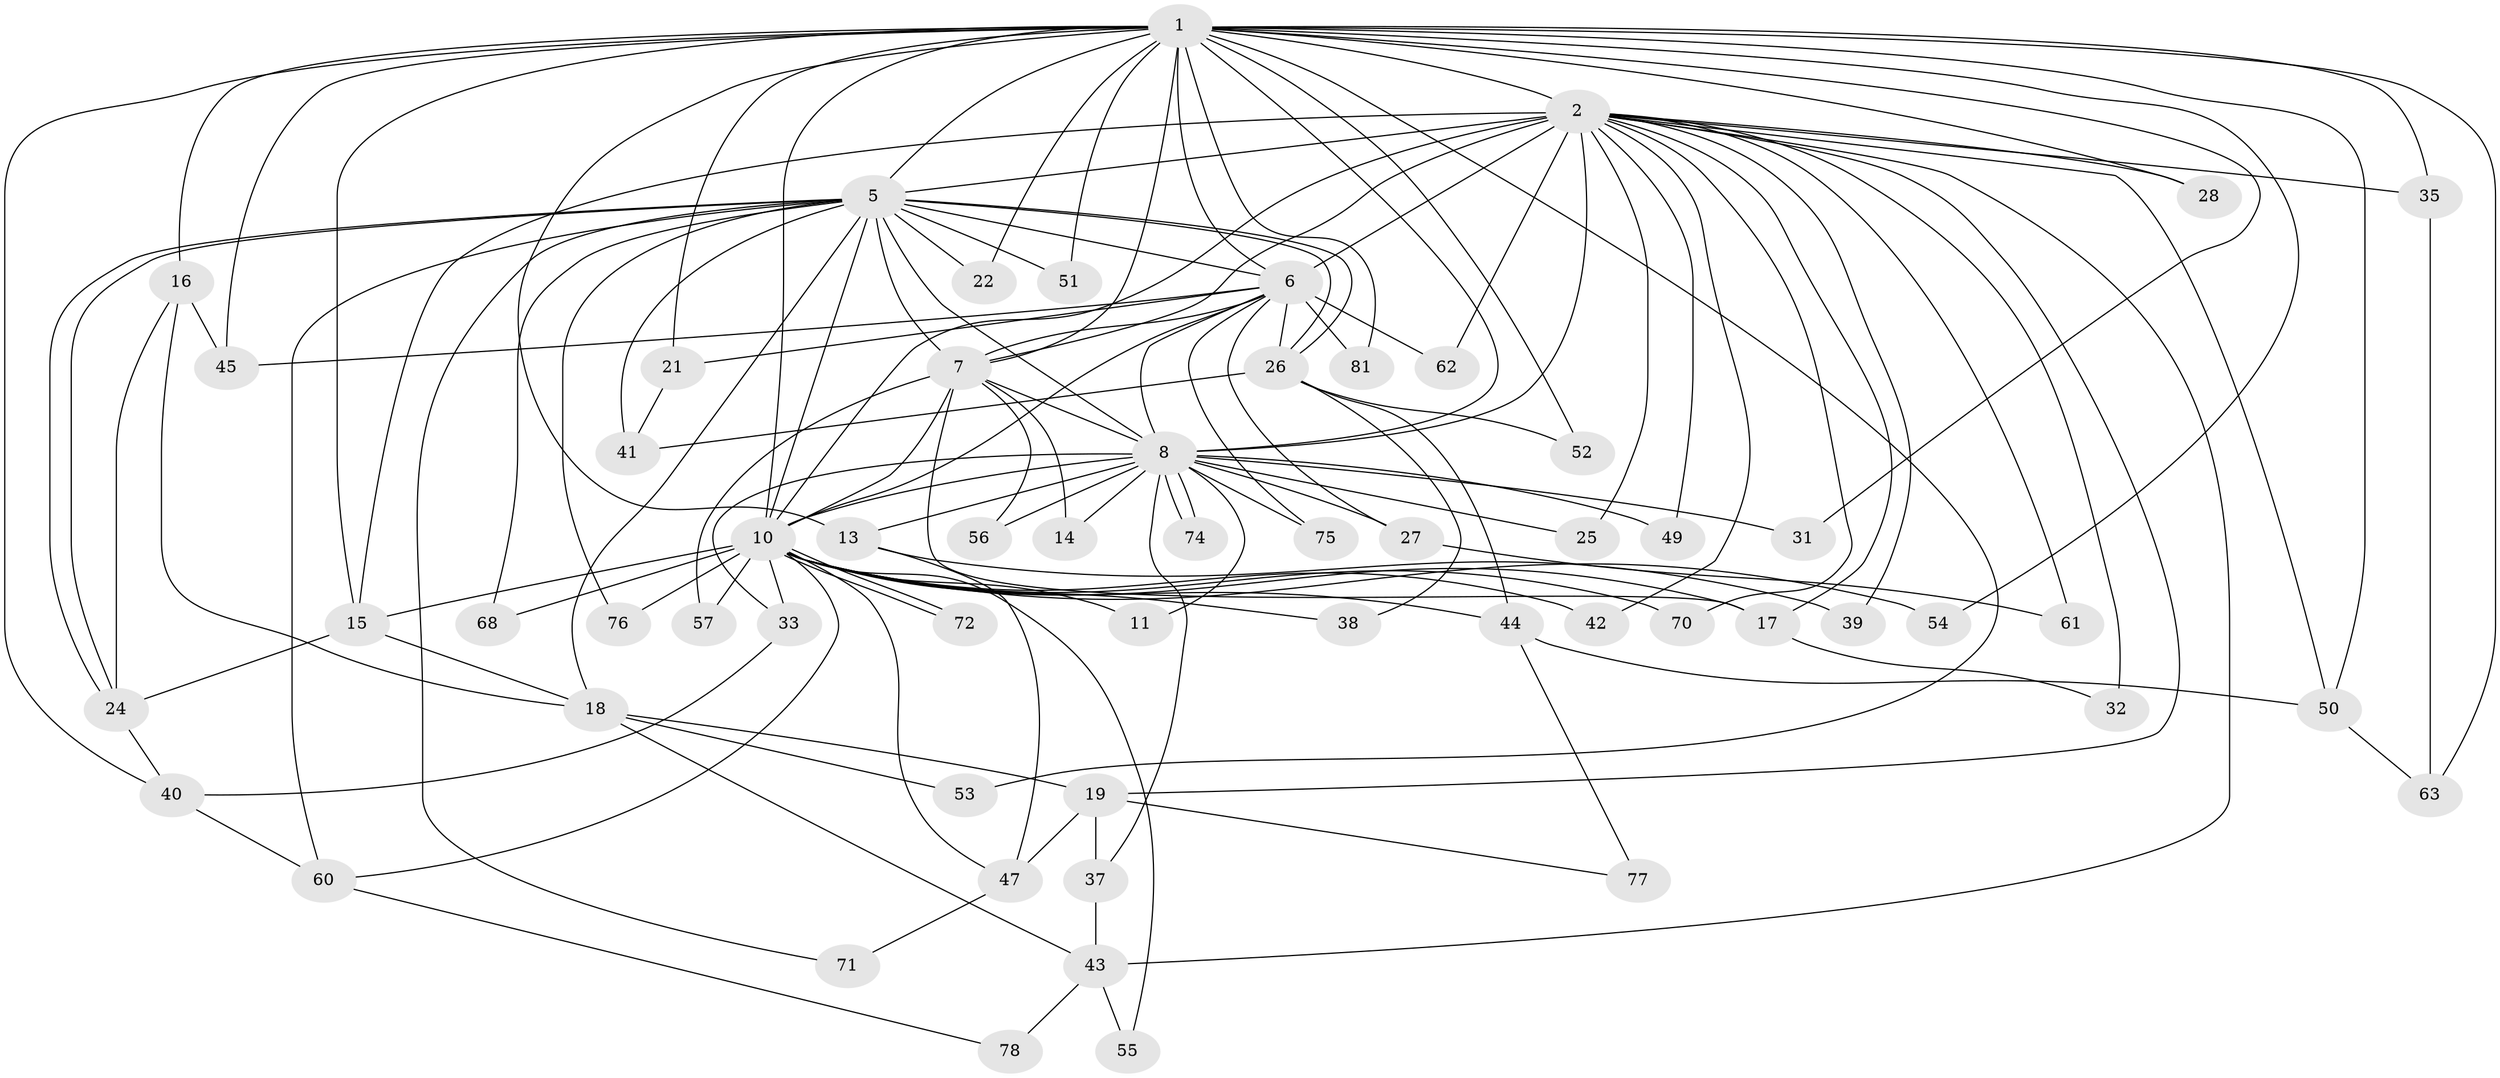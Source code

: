 // original degree distribution, {14: 0.012345679012345678, 12: 0.024691358024691357, 23: 0.037037037037037035, 21: 0.012345679012345678, 16: 0.012345679012345678, 11: 0.012345679012345678, 26: 0.012345679012345678, 2: 0.5432098765432098, 3: 0.14814814814814814, 4: 0.09876543209876543, 5: 0.07407407407407407, 7: 0.012345679012345678}
// Generated by graph-tools (version 1.1) at 2025/41/03/06/25 10:41:44]
// undirected, 59 vertices, 138 edges
graph export_dot {
graph [start="1"]
  node [color=gray90,style=filled];
  1 [super="+3"];
  2 [super="+4"];
  5 [super="+73"];
  6 [super="+20"];
  7 [super="+9"];
  8 [super="+12"];
  10 [super="+34"];
  11;
  13;
  14;
  15 [super="+36"];
  16 [super="+69"];
  17 [super="+23"];
  18 [super="+29"];
  19;
  21 [super="+79"];
  22;
  24 [super="+30"];
  25;
  26 [super="+66"];
  27;
  28;
  31;
  32;
  33;
  35 [super="+65"];
  37;
  38;
  39;
  40 [super="+67"];
  41;
  42;
  43 [super="+80"];
  44 [super="+48"];
  45 [super="+46"];
  47 [super="+58"];
  49;
  50 [super="+59"];
  51;
  52;
  53;
  54;
  55;
  56;
  57;
  60 [super="+64"];
  61;
  62;
  63;
  68;
  70;
  71;
  72;
  74;
  75;
  76;
  77;
  78;
  81;
  1 -- 2 [weight=4];
  1 -- 5 [weight=2];
  1 -- 6 [weight=3];
  1 -- 7 [weight=4];
  1 -- 8 [weight=2];
  1 -- 10 [weight=2];
  1 -- 13;
  1 -- 16 [weight=2];
  1 -- 21;
  1 -- 53;
  1 -- 15;
  1 -- 81;
  1 -- 22;
  1 -- 28;
  1 -- 31;
  1 -- 35;
  1 -- 40;
  1 -- 50;
  1 -- 51;
  1 -- 52;
  1 -- 54;
  1 -- 63;
  1 -- 45;
  2 -- 5 [weight=2];
  2 -- 6 [weight=2];
  2 -- 7 [weight=4];
  2 -- 8 [weight=2];
  2 -- 10 [weight=2];
  2 -- 62;
  2 -- 70;
  2 -- 15;
  2 -- 17;
  2 -- 19;
  2 -- 25;
  2 -- 28;
  2 -- 32;
  2 -- 35;
  2 -- 39;
  2 -- 42;
  2 -- 43;
  2 -- 49;
  2 -- 61;
  2 -- 50;
  5 -- 6;
  5 -- 7 [weight=3];
  5 -- 8 [weight=2];
  5 -- 10;
  5 -- 22;
  5 -- 24;
  5 -- 24;
  5 -- 26;
  5 -- 26;
  5 -- 41;
  5 -- 51;
  5 -- 68;
  5 -- 71;
  5 -- 76;
  5 -- 60;
  5 -- 18;
  6 -- 7 [weight=2];
  6 -- 8;
  6 -- 10;
  6 -- 27;
  6 -- 45;
  6 -- 62;
  6 -- 75;
  6 -- 81;
  6 -- 26;
  6 -- 21;
  7 -- 8 [weight=2];
  7 -- 10 [weight=2];
  7 -- 14;
  7 -- 56;
  7 -- 57;
  7 -- 17;
  8 -- 10 [weight=2];
  8 -- 11;
  8 -- 13;
  8 -- 14;
  8 -- 25;
  8 -- 31;
  8 -- 33;
  8 -- 37;
  8 -- 49;
  8 -- 56;
  8 -- 74;
  8 -- 74;
  8 -- 75;
  8 -- 27;
  10 -- 11;
  10 -- 17;
  10 -- 33;
  10 -- 38;
  10 -- 42;
  10 -- 44 [weight=2];
  10 -- 47;
  10 -- 54;
  10 -- 55;
  10 -- 57;
  10 -- 60;
  10 -- 68;
  10 -- 70;
  10 -- 72;
  10 -- 72;
  10 -- 76;
  10 -- 15;
  13 -- 39;
  13 -- 47;
  15 -- 18;
  15 -- 24;
  16 -- 18;
  16 -- 45;
  16 -- 24;
  17 -- 32;
  18 -- 19;
  18 -- 53;
  18 -- 43;
  19 -- 37;
  19 -- 77;
  19 -- 47;
  21 -- 41;
  24 -- 40;
  26 -- 38;
  26 -- 41;
  26 -- 52;
  26 -- 44;
  27 -- 61;
  33 -- 40;
  35 -- 63;
  37 -- 43;
  40 -- 60;
  43 -- 55;
  43 -- 78;
  44 -- 77;
  44 -- 50;
  47 -- 71;
  50 -- 63;
  60 -- 78;
}
